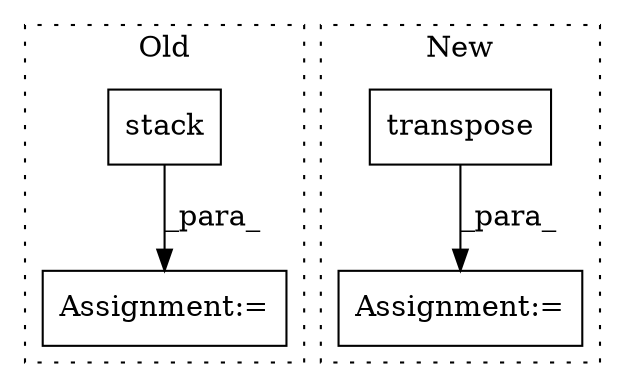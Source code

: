 digraph G {
subgraph cluster0 {
1 [label="stack" a="32" s="5827,5853" l="6,1" shape="box"];
3 [label="Assignment:=" a="7" s="5824" l="1" shape="box"];
label = "Old";
style="dotted";
}
subgraph cluster1 {
2 [label="transpose" a="32" s="5455" l="11" shape="box"];
4 [label="Assignment:=" a="7" s="5447" l="1" shape="box"];
label = "New";
style="dotted";
}
1 -> 3 [label="_para_"];
2 -> 4 [label="_para_"];
}